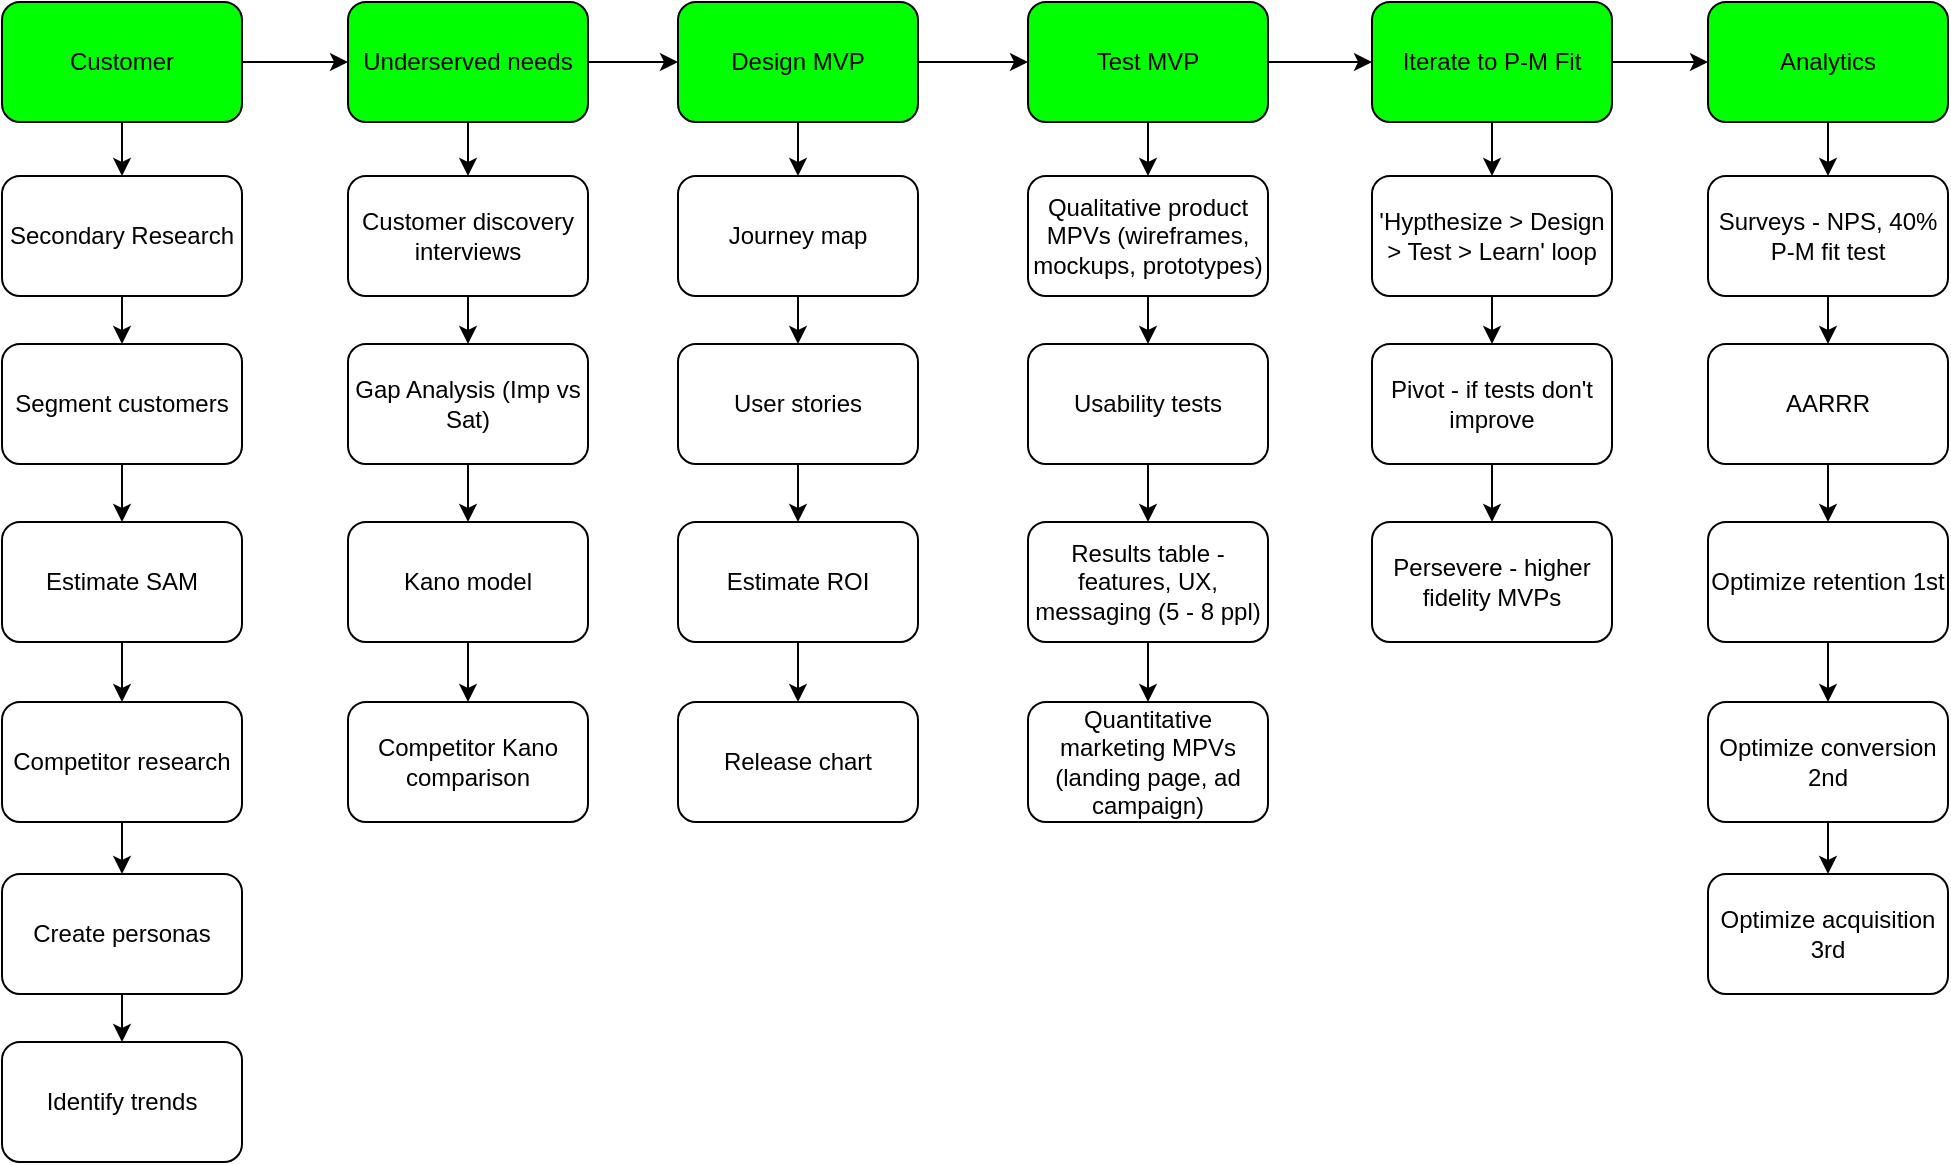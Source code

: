 <mxfile version="13.1.14" type="github"><diagram id="ecULKgVMKRVvgMZf5W4R" name="Page-1"><mxGraphModel dx="1022" dy="420" grid="1" gridSize="10" guides="1" tooltips="1" connect="1" arrows="1" fold="1" page="1" pageScale="1" pageWidth="850" pageHeight="1100" math="0" shadow="0"><root><mxCell id="0"/><mxCell id="1" parent="0"/><mxCell id="zJqDoWfiglxUSGJFTBtB-6" value="" style="edgeStyle=orthogonalEdgeStyle;rounded=0;orthogonalLoop=1;jettySize=auto;html=1;" parent="1" source="zJqDoWfiglxUSGJFTBtB-4" target="zJqDoWfiglxUSGJFTBtB-5" edge="1"><mxGeometry relative="1" as="geometry"/></mxCell><mxCell id="zJqDoWfiglxUSGJFTBtB-20" value="" style="edgeStyle=orthogonalEdgeStyle;rounded=0;orthogonalLoop=1;jettySize=auto;html=1;" parent="1" source="zJqDoWfiglxUSGJFTBtB-4" target="zJqDoWfiglxUSGJFTBtB-19" edge="1"><mxGeometry relative="1" as="geometry"/></mxCell><mxCell id="zJqDoWfiglxUSGJFTBtB-4" value="Customer" style="rounded=1;whiteSpace=wrap;html=1;fillColor=#00FF00;" parent="1" vertex="1"><mxGeometry x="27" y="20" width="120" height="60" as="geometry"/></mxCell><mxCell id="zJqDoWfiglxUSGJFTBtB-22" value="" style="edgeStyle=orthogonalEdgeStyle;rounded=0;orthogonalLoop=1;jettySize=auto;html=1;" parent="1" source="zJqDoWfiglxUSGJFTBtB-19" target="zJqDoWfiglxUSGJFTBtB-21" edge="1"><mxGeometry relative="1" as="geometry"/></mxCell><mxCell id="zJqDoWfiglxUSGJFTBtB-19" value="Secondary Research" style="rounded=1;whiteSpace=wrap;html=1;" parent="1" vertex="1"><mxGeometry x="27" y="107" width="120" height="60" as="geometry"/></mxCell><mxCell id="zJqDoWfiglxUSGJFTBtB-24" value="" style="edgeStyle=orthogonalEdgeStyle;rounded=0;orthogonalLoop=1;jettySize=auto;html=1;" parent="1" source="zJqDoWfiglxUSGJFTBtB-21" target="zJqDoWfiglxUSGJFTBtB-23" edge="1"><mxGeometry relative="1" as="geometry"/></mxCell><mxCell id="zJqDoWfiglxUSGJFTBtB-21" value="Segment customers" style="rounded=1;whiteSpace=wrap;html=1;" parent="1" vertex="1"><mxGeometry x="27" y="191" width="120" height="60" as="geometry"/></mxCell><mxCell id="zJqDoWfiglxUSGJFTBtB-26" value="" style="edgeStyle=orthogonalEdgeStyle;rounded=0;orthogonalLoop=1;jettySize=auto;html=1;" parent="1" source="zJqDoWfiglxUSGJFTBtB-23" target="zJqDoWfiglxUSGJFTBtB-25" edge="1"><mxGeometry relative="1" as="geometry"/></mxCell><mxCell id="zJqDoWfiglxUSGJFTBtB-23" value="Estimate SAM" style="rounded=1;whiteSpace=wrap;html=1;" parent="1" vertex="1"><mxGeometry x="27" y="280" width="120" height="60" as="geometry"/></mxCell><mxCell id="zJqDoWfiglxUSGJFTBtB-28" value="" style="edgeStyle=orthogonalEdgeStyle;rounded=0;orthogonalLoop=1;jettySize=auto;html=1;" parent="1" source="zJqDoWfiglxUSGJFTBtB-25" target="zJqDoWfiglxUSGJFTBtB-27" edge="1"><mxGeometry relative="1" as="geometry"/></mxCell><mxCell id="zJqDoWfiglxUSGJFTBtB-25" value="Competitor research" style="rounded=1;whiteSpace=wrap;html=1;" parent="1" vertex="1"><mxGeometry x="27" y="370" width="120" height="60" as="geometry"/></mxCell><mxCell id="ycVarzgBWAj5onfeWoR5-2" value="" style="edgeStyle=orthogonalEdgeStyle;rounded=0;orthogonalLoop=1;jettySize=auto;html=1;" parent="1" source="zJqDoWfiglxUSGJFTBtB-27" target="ycVarzgBWAj5onfeWoR5-1" edge="1"><mxGeometry relative="1" as="geometry"/></mxCell><mxCell id="zJqDoWfiglxUSGJFTBtB-27" value="Create personas" style="rounded=1;whiteSpace=wrap;html=1;" parent="1" vertex="1"><mxGeometry x="27" y="456" width="120" height="60" as="geometry"/></mxCell><mxCell id="ycVarzgBWAj5onfeWoR5-1" value="Identify trends" style="rounded=1;whiteSpace=wrap;html=1;" parent="1" vertex="1"><mxGeometry x="27" y="540" width="120" height="60" as="geometry"/></mxCell><mxCell id="zJqDoWfiglxUSGJFTBtB-8" value="" style="edgeStyle=orthogonalEdgeStyle;rounded=0;orthogonalLoop=1;jettySize=auto;html=1;" parent="1" source="zJqDoWfiglxUSGJFTBtB-5" target="zJqDoWfiglxUSGJFTBtB-7" edge="1"><mxGeometry relative="1" as="geometry"/></mxCell><mxCell id="zJqDoWfiglxUSGJFTBtB-30" value="" style="edgeStyle=orthogonalEdgeStyle;rounded=0;orthogonalLoop=1;jettySize=auto;html=1;" parent="1" source="zJqDoWfiglxUSGJFTBtB-5" target="zJqDoWfiglxUSGJFTBtB-29" edge="1"><mxGeometry relative="1" as="geometry"/></mxCell><mxCell id="zJqDoWfiglxUSGJFTBtB-5" value="Underserved needs" style="rounded=1;whiteSpace=wrap;html=1;fillColor=#00FF00;" parent="1" vertex="1"><mxGeometry x="200" y="20" width="120" height="60" as="geometry"/></mxCell><mxCell id="zJqDoWfiglxUSGJFTBtB-34" value="" style="edgeStyle=orthogonalEdgeStyle;rounded=0;orthogonalLoop=1;jettySize=auto;html=1;" parent="1" source="zJqDoWfiglxUSGJFTBtB-29" target="zJqDoWfiglxUSGJFTBtB-33" edge="1"><mxGeometry relative="1" as="geometry"/></mxCell><mxCell id="zJqDoWfiglxUSGJFTBtB-29" value="Customer discovery interviews" style="rounded=1;whiteSpace=wrap;html=1;fillColor=#FFFFFF;" parent="1" vertex="1"><mxGeometry x="200" y="107" width="120" height="60" as="geometry"/></mxCell><mxCell id="ycVarzgBWAj5onfeWoR5-4" value="" style="edgeStyle=orthogonalEdgeStyle;rounded=0;orthogonalLoop=1;jettySize=auto;html=1;" parent="1" source="zJqDoWfiglxUSGJFTBtB-33" target="ycVarzgBWAj5onfeWoR5-3" edge="1"><mxGeometry relative="1" as="geometry"/></mxCell><mxCell id="zJqDoWfiglxUSGJFTBtB-33" value="Gap Analysis (Imp vs Sat)" style="rounded=1;whiteSpace=wrap;html=1;fillColor=#FFFFFF;" parent="1" vertex="1"><mxGeometry x="200" y="191" width="120" height="60" as="geometry"/></mxCell><mxCell id="ycVarzgBWAj5onfeWoR5-6" value="" style="edgeStyle=orthogonalEdgeStyle;rounded=0;orthogonalLoop=1;jettySize=auto;html=1;" parent="1" source="ycVarzgBWAj5onfeWoR5-3" target="ycVarzgBWAj5onfeWoR5-5" edge="1"><mxGeometry relative="1" as="geometry"/></mxCell><mxCell id="ycVarzgBWAj5onfeWoR5-3" value="Kano model" style="rounded=1;whiteSpace=wrap;html=1;fillColor=#FFFFFF;" parent="1" vertex="1"><mxGeometry x="200" y="280" width="120" height="60" as="geometry"/></mxCell><mxCell id="ycVarzgBWAj5onfeWoR5-5" value="Competitor Kano comparison" style="rounded=1;whiteSpace=wrap;html=1;fillColor=#FFFFFF;" parent="1" vertex="1"><mxGeometry x="200" y="370" width="120" height="60" as="geometry"/></mxCell><mxCell id="zJqDoWfiglxUSGJFTBtB-10" value="" style="edgeStyle=orthogonalEdgeStyle;rounded=0;orthogonalLoop=1;jettySize=auto;html=1;" parent="1" source="zJqDoWfiglxUSGJFTBtB-7" target="zJqDoWfiglxUSGJFTBtB-9" edge="1"><mxGeometry relative="1" as="geometry"/></mxCell><mxCell id="ycVarzgBWAj5onfeWoR5-8" value="" style="edgeStyle=orthogonalEdgeStyle;rounded=0;orthogonalLoop=1;jettySize=auto;html=1;" parent="1" source="zJqDoWfiglxUSGJFTBtB-7" target="ycVarzgBWAj5onfeWoR5-7" edge="1"><mxGeometry relative="1" as="geometry"/></mxCell><mxCell id="zJqDoWfiglxUSGJFTBtB-7" value="Design MVP" style="rounded=1;whiteSpace=wrap;html=1;fillColor=#00FF00;" parent="1" vertex="1"><mxGeometry x="365" y="20" width="120" height="60" as="geometry"/></mxCell><mxCell id="ycVarzgBWAj5onfeWoR5-11" value="" style="edgeStyle=orthogonalEdgeStyle;rounded=0;orthogonalLoop=1;jettySize=auto;html=1;" parent="1" source="ycVarzgBWAj5onfeWoR5-7" target="ycVarzgBWAj5onfeWoR5-10" edge="1"><mxGeometry relative="1" as="geometry"/></mxCell><mxCell id="ycVarzgBWAj5onfeWoR5-7" value="Journey map" style="rounded=1;whiteSpace=wrap;html=1;fillColor=#FFFFFF;" parent="1" vertex="1"><mxGeometry x="365" y="107" width="120" height="60" as="geometry"/></mxCell><mxCell id="ycVarzgBWAj5onfeWoR5-15" value="" style="edgeStyle=orthogonalEdgeStyle;rounded=0;orthogonalLoop=1;jettySize=auto;html=1;" parent="1" source="ycVarzgBWAj5onfeWoR5-10" target="ycVarzgBWAj5onfeWoR5-14" edge="1"><mxGeometry relative="1" as="geometry"/></mxCell><mxCell id="ycVarzgBWAj5onfeWoR5-10" value="User stories" style="rounded=1;whiteSpace=wrap;html=1;fillColor=#FFFFFF;" parent="1" vertex="1"><mxGeometry x="365" y="191" width="120" height="60" as="geometry"/></mxCell><mxCell id="ycVarzgBWAj5onfeWoR5-17" value="" style="edgeStyle=orthogonalEdgeStyle;rounded=0;orthogonalLoop=1;jettySize=auto;html=1;" parent="1" source="ycVarzgBWAj5onfeWoR5-14" target="ycVarzgBWAj5onfeWoR5-16" edge="1"><mxGeometry relative="1" as="geometry"/></mxCell><mxCell id="ycVarzgBWAj5onfeWoR5-14" value="Estimate ROI" style="rounded=1;whiteSpace=wrap;html=1;fillColor=#FFFFFF;" parent="1" vertex="1"><mxGeometry x="365" y="280" width="120" height="60" as="geometry"/></mxCell><mxCell id="ycVarzgBWAj5onfeWoR5-16" value="Release chart" style="rounded=1;whiteSpace=wrap;html=1;fillColor=#FFFFFF;" parent="1" vertex="1"><mxGeometry x="365" y="370" width="120" height="60" as="geometry"/></mxCell><mxCell id="zJqDoWfiglxUSGJFTBtB-12" value="" style="edgeStyle=orthogonalEdgeStyle;rounded=0;orthogonalLoop=1;jettySize=auto;html=1;" parent="1" source="zJqDoWfiglxUSGJFTBtB-9" target="zJqDoWfiglxUSGJFTBtB-11" edge="1"><mxGeometry relative="1" as="geometry"/></mxCell><mxCell id="ycVarzgBWAj5onfeWoR5-19" value="" style="edgeStyle=orthogonalEdgeStyle;rounded=0;orthogonalLoop=1;jettySize=auto;html=1;" parent="1" source="zJqDoWfiglxUSGJFTBtB-9" target="ycVarzgBWAj5onfeWoR5-18" edge="1"><mxGeometry relative="1" as="geometry"/></mxCell><mxCell id="zJqDoWfiglxUSGJFTBtB-9" value="Test MVP" style="rounded=1;whiteSpace=wrap;html=1;fillColor=#00FF00;" parent="1" vertex="1"><mxGeometry x="540" y="20" width="120" height="60" as="geometry"/></mxCell><mxCell id="ycVarzgBWAj5onfeWoR5-21" value="" style="edgeStyle=orthogonalEdgeStyle;rounded=0;orthogonalLoop=1;jettySize=auto;html=1;" parent="1" source="ycVarzgBWAj5onfeWoR5-18" target="ycVarzgBWAj5onfeWoR5-20" edge="1"><mxGeometry relative="1" as="geometry"/></mxCell><mxCell id="ycVarzgBWAj5onfeWoR5-18" value="Qualitative product MPVs (wireframes, mockups, prototypes)" style="rounded=1;whiteSpace=wrap;html=1;fillColor=#FFFFFF;" parent="1" vertex="1"><mxGeometry x="540" y="107" width="120" height="60" as="geometry"/></mxCell><mxCell id="ycVarzgBWAj5onfeWoR5-27" value="" style="edgeStyle=orthogonalEdgeStyle;rounded=0;orthogonalLoop=1;jettySize=auto;html=1;" parent="1" source="ycVarzgBWAj5onfeWoR5-20" target="ycVarzgBWAj5onfeWoR5-26" edge="1"><mxGeometry relative="1" as="geometry"/></mxCell><mxCell id="ycVarzgBWAj5onfeWoR5-20" value="Usability tests" style="rounded=1;whiteSpace=wrap;html=1;fillColor=#FFFFFF;" parent="1" vertex="1"><mxGeometry x="540" y="191" width="120" height="60" as="geometry"/></mxCell><mxCell id="ycVarzgBWAj5onfeWoR5-29" value="" style="edgeStyle=orthogonalEdgeStyle;rounded=0;orthogonalLoop=1;jettySize=auto;html=1;" parent="1" source="ycVarzgBWAj5onfeWoR5-26" target="ycVarzgBWAj5onfeWoR5-28" edge="1"><mxGeometry relative="1" as="geometry"/></mxCell><mxCell id="ycVarzgBWAj5onfeWoR5-26" value="Results table - features, UX, messaging (5 - 8 ppl)" style="rounded=1;whiteSpace=wrap;html=1;fillColor=#FFFFFF;" parent="1" vertex="1"><mxGeometry x="540" y="280" width="120" height="60" as="geometry"/></mxCell><mxCell id="ycVarzgBWAj5onfeWoR5-28" value="Quantitative marketing MPVs (landing page, ad campaign)" style="rounded=1;whiteSpace=wrap;html=1;fillColor=#FFFFFF;" parent="1" vertex="1"><mxGeometry x="540" y="370" width="120" height="60" as="geometry"/></mxCell><mxCell id="zJqDoWfiglxUSGJFTBtB-18" value="" style="edgeStyle=orthogonalEdgeStyle;rounded=0;orthogonalLoop=1;jettySize=auto;html=1;" parent="1" source="zJqDoWfiglxUSGJFTBtB-11" target="zJqDoWfiglxUSGJFTBtB-17" edge="1"><mxGeometry relative="1" as="geometry"/></mxCell><mxCell id="ycVarzgBWAj5onfeWoR5-31" value="" style="edgeStyle=orthogonalEdgeStyle;rounded=0;orthogonalLoop=1;jettySize=auto;html=1;" parent="1" source="zJqDoWfiglxUSGJFTBtB-11" target="ycVarzgBWAj5onfeWoR5-30" edge="1"><mxGeometry relative="1" as="geometry"/></mxCell><mxCell id="zJqDoWfiglxUSGJFTBtB-11" value="Iterate to P-M Fit" style="rounded=1;whiteSpace=wrap;html=1;fillColor=#00FF00;" parent="1" vertex="1"><mxGeometry x="712" y="20" width="120" height="60" as="geometry"/></mxCell><mxCell id="ycVarzgBWAj5onfeWoR5-33" value="" style="edgeStyle=orthogonalEdgeStyle;rounded=0;orthogonalLoop=1;jettySize=auto;html=1;" parent="1" source="ycVarzgBWAj5onfeWoR5-30" target="ycVarzgBWAj5onfeWoR5-32" edge="1"><mxGeometry relative="1" as="geometry"/></mxCell><mxCell id="ycVarzgBWAj5onfeWoR5-30" value="'Hypthesize &amp;gt; Design &amp;gt; Test &amp;gt; Learn' loop" style="rounded=1;whiteSpace=wrap;html=1;fillColor=#FFFFFF;" parent="1" vertex="1"><mxGeometry x="712" y="107" width="120" height="60" as="geometry"/></mxCell><mxCell id="ycVarzgBWAj5onfeWoR5-35" value="" style="edgeStyle=orthogonalEdgeStyle;rounded=0;orthogonalLoop=1;jettySize=auto;html=1;" parent="1" source="ycVarzgBWAj5onfeWoR5-32" target="ycVarzgBWAj5onfeWoR5-34" edge="1"><mxGeometry relative="1" as="geometry"/></mxCell><mxCell id="ycVarzgBWAj5onfeWoR5-32" value="Pivot - if tests don't improve" style="rounded=1;whiteSpace=wrap;html=1;fillColor=#FFFFFF;" parent="1" vertex="1"><mxGeometry x="712" y="191" width="120" height="60" as="geometry"/></mxCell><mxCell id="ycVarzgBWAj5onfeWoR5-34" value="Persevere - higher fidelity MVPs" style="rounded=1;whiteSpace=wrap;html=1;fillColor=#FFFFFF;" parent="1" vertex="1"><mxGeometry x="712" y="280" width="120" height="60" as="geometry"/></mxCell><mxCell id="ycVarzgBWAj5onfeWoR5-37" value="" style="edgeStyle=orthogonalEdgeStyle;rounded=0;orthogonalLoop=1;jettySize=auto;html=1;" parent="1" source="zJqDoWfiglxUSGJFTBtB-17" target="ycVarzgBWAj5onfeWoR5-36" edge="1"><mxGeometry relative="1" as="geometry"/></mxCell><mxCell id="zJqDoWfiglxUSGJFTBtB-17" value="Analytics" style="rounded=1;whiteSpace=wrap;html=1;fillColor=#00FF00;" parent="1" vertex="1"><mxGeometry x="880" y="20" width="120" height="60" as="geometry"/></mxCell><mxCell id="ycVarzgBWAj5onfeWoR5-39" value="" style="edgeStyle=orthogonalEdgeStyle;rounded=0;orthogonalLoop=1;jettySize=auto;html=1;" parent="1" source="ycVarzgBWAj5onfeWoR5-36" target="ycVarzgBWAj5onfeWoR5-38" edge="1"><mxGeometry relative="1" as="geometry"/></mxCell><mxCell id="ycVarzgBWAj5onfeWoR5-36" value="Surveys - NPS, 40% P-M fit test" style="rounded=1;whiteSpace=wrap;html=1;fillColor=#FFFFFF;" parent="1" vertex="1"><mxGeometry x="880" y="107" width="120" height="60" as="geometry"/></mxCell><mxCell id="ycVarzgBWAj5onfeWoR5-41" value="" style="edgeStyle=orthogonalEdgeStyle;rounded=0;orthogonalLoop=1;jettySize=auto;html=1;" parent="1" source="ycVarzgBWAj5onfeWoR5-38" target="ycVarzgBWAj5onfeWoR5-40" edge="1"><mxGeometry relative="1" as="geometry"/></mxCell><mxCell id="ycVarzgBWAj5onfeWoR5-38" value="AARRR" style="rounded=1;whiteSpace=wrap;html=1;fillColor=#FFFFFF;" parent="1" vertex="1"><mxGeometry x="880" y="191" width="120" height="60" as="geometry"/></mxCell><mxCell id="ycVarzgBWAj5onfeWoR5-43" value="" style="edgeStyle=orthogonalEdgeStyle;rounded=0;orthogonalLoop=1;jettySize=auto;html=1;" parent="1" source="ycVarzgBWAj5onfeWoR5-40" target="ycVarzgBWAj5onfeWoR5-42" edge="1"><mxGeometry relative="1" as="geometry"/></mxCell><mxCell id="ycVarzgBWAj5onfeWoR5-40" value="Optimize retention 1st" style="rounded=1;whiteSpace=wrap;html=1;fillColor=#FFFFFF;" parent="1" vertex="1"><mxGeometry x="880" y="280" width="120" height="60" as="geometry"/></mxCell><mxCell id="ycVarzgBWAj5onfeWoR5-45" value="" style="edgeStyle=orthogonalEdgeStyle;rounded=0;orthogonalLoop=1;jettySize=auto;html=1;" parent="1" source="ycVarzgBWAj5onfeWoR5-42" target="ycVarzgBWAj5onfeWoR5-44" edge="1"><mxGeometry relative="1" as="geometry"/></mxCell><mxCell id="ycVarzgBWAj5onfeWoR5-42" value="Optimize conversion 2nd" style="rounded=1;whiteSpace=wrap;html=1;fillColor=#FFFFFF;" parent="1" vertex="1"><mxGeometry x="880" y="370" width="120" height="60" as="geometry"/></mxCell><mxCell id="ycVarzgBWAj5onfeWoR5-44" value="Optimize acquisition 3rd" style="rounded=1;whiteSpace=wrap;html=1;fillColor=#FFFFFF;" parent="1" vertex="1"><mxGeometry x="880" y="456" width="120" height="60" as="geometry"/></mxCell></root></mxGraphModel></diagram></mxfile>
